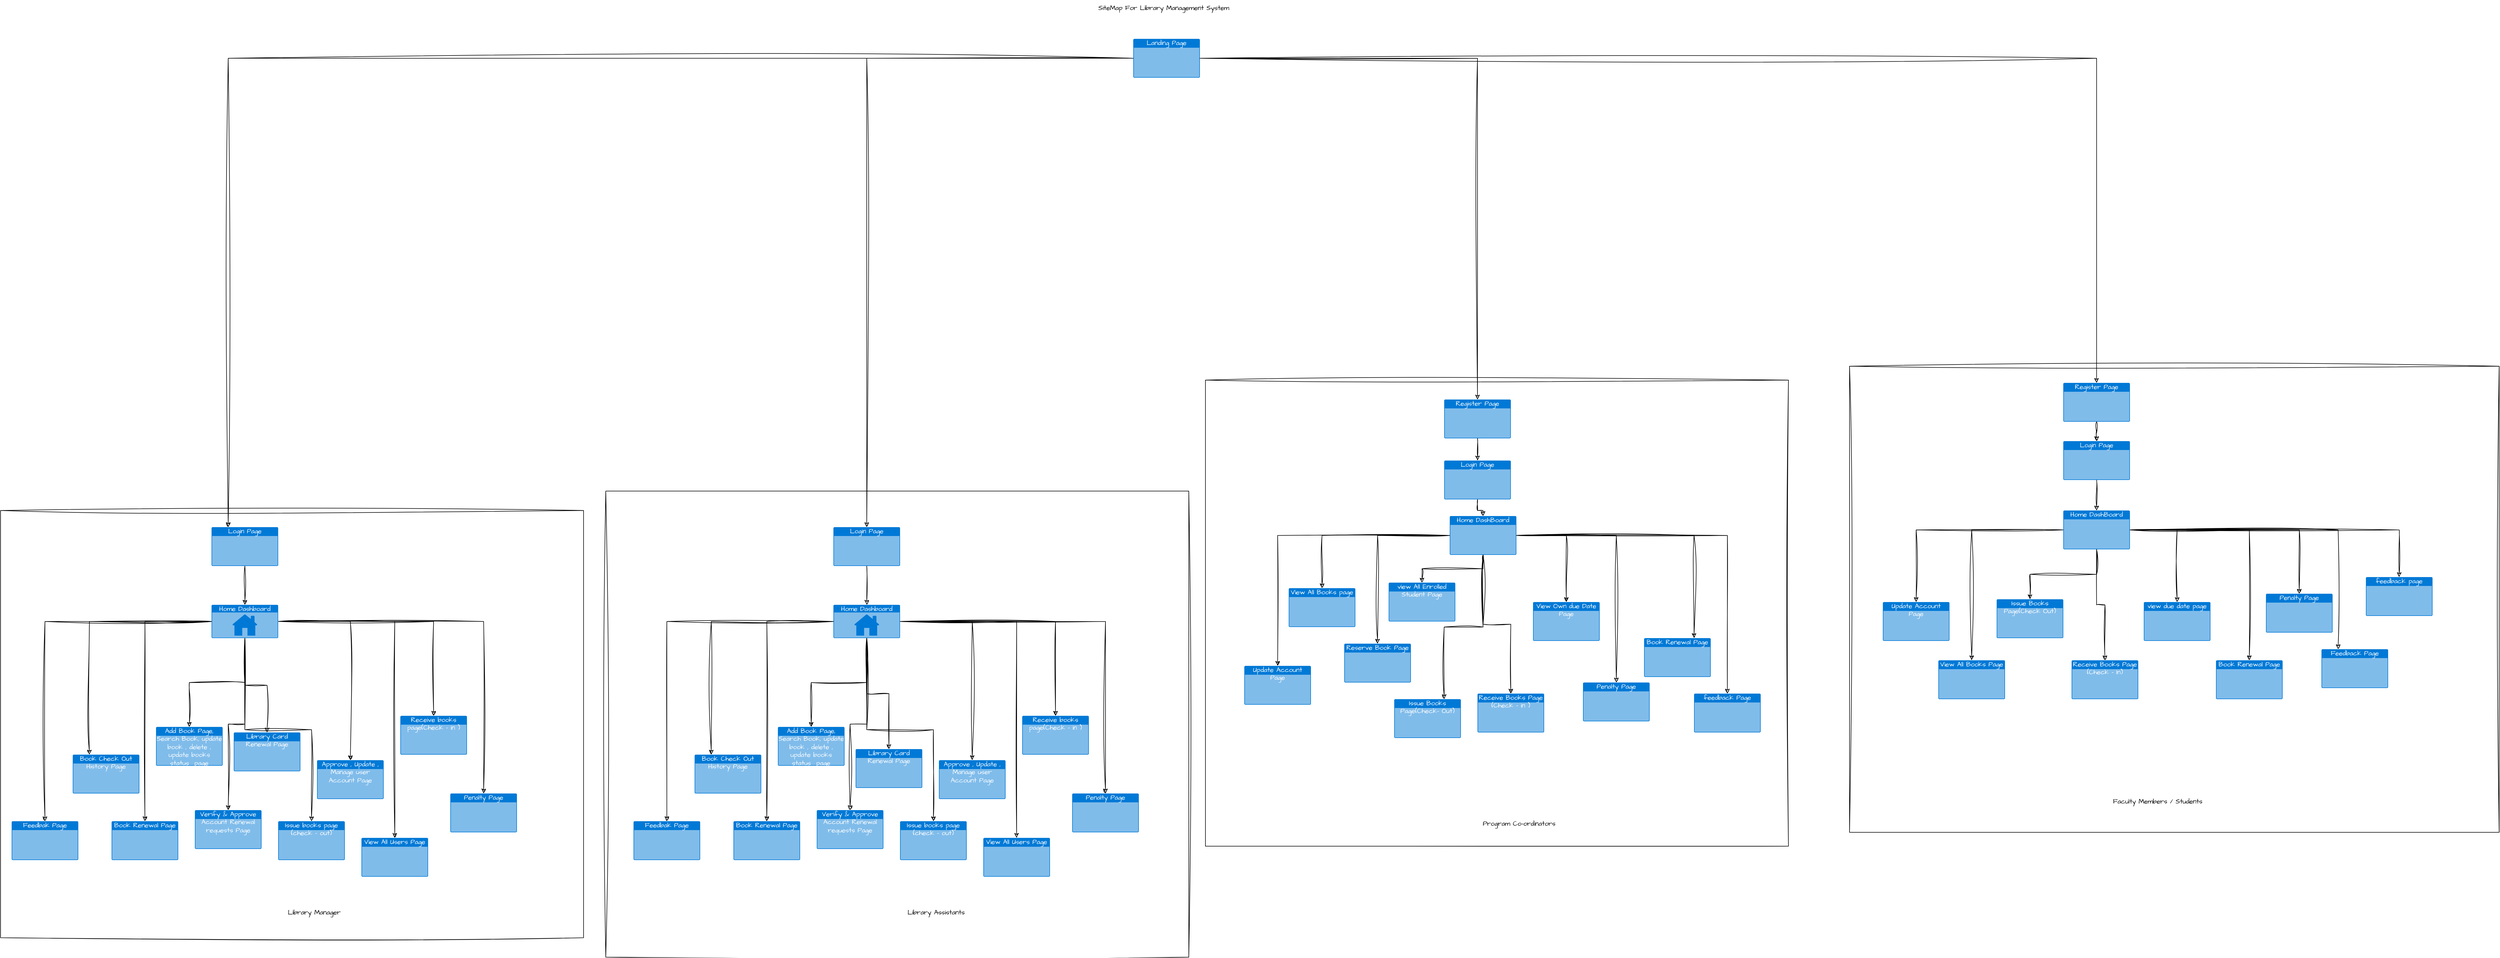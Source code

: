 <mxfile version="24.4.4" type="github">
  <diagram name="Page-1" id="0t2ZFOefBYsRxvHHrsCI">
    <mxGraphModel dx="6450" dy="4775" grid="1" gridSize="10" guides="1" tooltips="1" connect="1" arrows="1" fold="1" page="1" pageScale="1" pageWidth="850" pageHeight="1100" math="0" shadow="0">
      <root>
        <mxCell id="0" />
        <mxCell id="1" parent="0" />
        <mxCell id="zvO2mVmISyGZYsIIFdji-1" value="" style="rounded=0;whiteSpace=wrap;html=1;sketch=1;hachureGap=4;jiggle=2;curveFitting=1;fontFamily=Architects Daughter;fontSource=https%3A%2F%2Ffonts.googleapis.com%2Fcss%3Ffamily%3DArchitects%2BDaughter;" vertex="1" parent="1">
          <mxGeometry x="2590" y="-720" width="1170" height="840" as="geometry" />
        </mxCell>
        <mxCell id="zvO2mVmISyGZYsIIFdji-2" value="" style="rounded=0;whiteSpace=wrap;html=1;sketch=1;hachureGap=4;jiggle=2;curveFitting=1;fontFamily=Architects Daughter;fontSource=https%3A%2F%2Ffonts.googleapis.com%2Fcss%3Ffamily%3DArchitects%2BDaughter;" vertex="1" parent="1">
          <mxGeometry x="1430" y="-695" width="1050" height="840" as="geometry" />
        </mxCell>
        <mxCell id="zvO2mVmISyGZYsIIFdji-3" value="" style="rounded=0;whiteSpace=wrap;html=1;sketch=1;hachureGap=4;jiggle=2;curveFitting=1;fontFamily=Architects Daughter;fontSource=https%3A%2F%2Ffonts.googleapis.com%2Fcss%3Ffamily%3DArchitects%2BDaughter;" vertex="1" parent="1">
          <mxGeometry x="350" y="-495" width="1050" height="840" as="geometry" />
        </mxCell>
        <mxCell id="zvO2mVmISyGZYsIIFdji-4" value="" style="rounded=0;whiteSpace=wrap;html=1;sketch=1;hachureGap=4;jiggle=2;curveFitting=1;fontFamily=Architects Daughter;fontSource=https%3A%2F%2Ffonts.googleapis.com%2Fcss%3Ffamily%3DArchitects%2BDaughter;" vertex="1" parent="1">
          <mxGeometry x="-740" y="-460" width="1050" height="770" as="geometry" />
        </mxCell>
        <mxCell id="zvO2mVmISyGZYsIIFdji-5" value="SiteMap For Library Management System" style="text;html=1;align=center;verticalAlign=middle;whiteSpace=wrap;rounded=0;fontFamily=Architects Daughter;fontSource=https%3A%2F%2Ffonts.googleapis.com%2Fcss%3Ffamily%3DArchitects%2BDaughter;" vertex="1" parent="1">
          <mxGeometry x="1210" y="-1380" width="290" height="30" as="geometry" />
        </mxCell>
        <mxCell id="zvO2mVmISyGZYsIIFdji-6" style="edgeStyle=orthogonalEdgeStyle;rounded=0;sketch=1;hachureGap=4;jiggle=2;curveFitting=1;orthogonalLoop=1;jettySize=auto;html=1;fontFamily=Architects Daughter;fontSource=https%3A%2F%2Ffonts.googleapis.com%2Fcss%3Ffamily%3DArchitects%2BDaughter;" edge="1" parent="1" source="zvO2mVmISyGZYsIIFdji-7" target="zvO2mVmISyGZYsIIFdji-53">
          <mxGeometry relative="1" as="geometry" />
        </mxCell>
        <mxCell id="zvO2mVmISyGZYsIIFdji-7" value="Landing Page" style="html=1;whiteSpace=wrap;strokeColor=none;fillColor=#0079D6;labelPosition=center;verticalLabelPosition=middle;verticalAlign=top;align=center;fontSize=12;outlineConnect=0;spacingTop=-6;fontColor=#FFFFFF;sketch=0;shape=mxgraph.sitemap.page;hachureGap=4;jiggle=2;curveFitting=1;fontFamily=Architects Daughter;fontSource=https%3A%2F%2Ffonts.googleapis.com%2Fcss%3Ffamily%3DArchitects%2BDaughter;" vertex="1" parent="1">
          <mxGeometry x="1300" y="-1310" width="120" height="70" as="geometry" />
        </mxCell>
        <mxCell id="zvO2mVmISyGZYsIIFdji-8" style="edgeStyle=orthogonalEdgeStyle;rounded=0;sketch=1;hachureGap=4;jiggle=2;curveFitting=1;orthogonalLoop=1;jettySize=auto;html=1;entryX=0.25;entryY=0;entryDx=0;entryDy=0;entryPerimeter=0;fontFamily=Architects Daughter;fontSource=https%3A%2F%2Ffonts.googleapis.com%2Fcss%3Ffamily%3DArchitects%2BDaughter;" edge="1" parent="1" source="zvO2mVmISyGZYsIIFdji-7" target="zvO2mVmISyGZYsIIFdji-21">
          <mxGeometry relative="1" as="geometry" />
        </mxCell>
        <mxCell id="zvO2mVmISyGZYsIIFdji-9" value="" style="group" vertex="1" connectable="0" parent="1">
          <mxGeometry x="-720" y="-430" width="910" height="710" as="geometry" />
        </mxCell>
        <mxCell id="zvO2mVmISyGZYsIIFdji-10" style="edgeStyle=orthogonalEdgeStyle;rounded=0;sketch=1;hachureGap=4;jiggle=2;curveFitting=1;orthogonalLoop=1;jettySize=auto;html=1;fontFamily=Architects Daughter;fontSource=https%3A%2F%2Ffonts.googleapis.com%2Fcss%3Ffamily%3DArchitects%2BDaughter;" edge="1" parent="zvO2mVmISyGZYsIIFdji-9" source="zvO2mVmISyGZYsIIFdji-19" target="zvO2mVmISyGZYsIIFdji-11">
          <mxGeometry relative="1" as="geometry" />
        </mxCell>
        <mxCell id="zvO2mVmISyGZYsIIFdji-11" value="Penalty Page" style="html=1;whiteSpace=wrap;strokeColor=none;fillColor=#0079D6;labelPosition=center;verticalLabelPosition=middle;verticalAlign=top;align=center;fontSize=12;outlineConnect=0;spacingTop=-6;fontColor=#FFFFFF;sketch=0;shape=mxgraph.sitemap.page;hachureGap=4;jiggle=2;curveFitting=1;fontFamily=Architects Daughter;fontSource=https%3A%2F%2Ffonts.googleapis.com%2Fcss%3Ffamily%3DArchitects%2BDaughter;" vertex="1" parent="zvO2mVmISyGZYsIIFdji-9">
          <mxGeometry x="790" y="480" width="120" height="70" as="geometry" />
        </mxCell>
        <mxCell id="zvO2mVmISyGZYsIIFdji-12" value="" style="group" vertex="1" connectable="0" parent="zvO2mVmISyGZYsIIFdji-9">
          <mxGeometry width="820" height="710" as="geometry" />
        </mxCell>
        <mxCell id="zvO2mVmISyGZYsIIFdji-13" style="edgeStyle=orthogonalEdgeStyle;rounded=0;sketch=1;hachureGap=4;jiggle=2;curveFitting=1;orthogonalLoop=1;jettySize=auto;html=1;fontFamily=Architects Daughter;fontSource=https%3A%2F%2Ffonts.googleapis.com%2Fcss%3Ffamily%3DArchitects%2BDaughter;" edge="1" parent="zvO2mVmISyGZYsIIFdji-12" source="zvO2mVmISyGZYsIIFdji-19" target="zvO2mVmISyGZYsIIFdji-22">
          <mxGeometry relative="1" as="geometry" />
        </mxCell>
        <mxCell id="zvO2mVmISyGZYsIIFdji-14" style="edgeStyle=orthogonalEdgeStyle;rounded=0;sketch=1;hachureGap=4;jiggle=2;curveFitting=1;orthogonalLoop=1;jettySize=auto;html=1;fontFamily=Architects Daughter;fontSource=https%3A%2F%2Ffonts.googleapis.com%2Fcss%3Ffamily%3DArchitects%2BDaughter;" edge="1" parent="zvO2mVmISyGZYsIIFdji-12" source="zvO2mVmISyGZYsIIFdji-19" target="zvO2mVmISyGZYsIIFdji-25">
          <mxGeometry relative="1" as="geometry" />
        </mxCell>
        <mxCell id="zvO2mVmISyGZYsIIFdji-15" style="edgeStyle=orthogonalEdgeStyle;rounded=0;sketch=1;hachureGap=4;jiggle=2;curveFitting=1;orthogonalLoop=1;jettySize=auto;html=1;fontFamily=Architects Daughter;fontSource=https%3A%2F%2Ffonts.googleapis.com%2Fcss%3Ffamily%3DArchitects%2BDaughter;" edge="1" parent="zvO2mVmISyGZYsIIFdji-12" source="zvO2mVmISyGZYsIIFdji-19" target="zvO2mVmISyGZYsIIFdji-27">
          <mxGeometry relative="1" as="geometry" />
        </mxCell>
        <mxCell id="zvO2mVmISyGZYsIIFdji-16" style="edgeStyle=orthogonalEdgeStyle;rounded=0;sketch=1;hachureGap=4;jiggle=2;curveFitting=1;orthogonalLoop=1;jettySize=auto;html=1;fontFamily=Architects Daughter;fontSource=https%3A%2F%2Ffonts.googleapis.com%2Fcss%3Ffamily%3DArchitects%2BDaughter;" edge="1" parent="zvO2mVmISyGZYsIIFdji-12" source="zvO2mVmISyGZYsIIFdji-19" target="zvO2mVmISyGZYsIIFdji-29">
          <mxGeometry relative="1" as="geometry" />
        </mxCell>
        <mxCell id="zvO2mVmISyGZYsIIFdji-17" style="edgeStyle=orthogonalEdgeStyle;rounded=0;sketch=1;hachureGap=4;jiggle=2;curveFitting=1;orthogonalLoop=1;jettySize=auto;html=1;fontFamily=Architects Daughter;fontSource=https%3A%2F%2Ffonts.googleapis.com%2Fcss%3Ffamily%3DArchitects%2BDaughter;" edge="1" parent="zvO2mVmISyGZYsIIFdji-12" source="zvO2mVmISyGZYsIIFdji-19" target="zvO2mVmISyGZYsIIFdji-30">
          <mxGeometry relative="1" as="geometry" />
        </mxCell>
        <mxCell id="zvO2mVmISyGZYsIIFdji-18" style="edgeStyle=orthogonalEdgeStyle;rounded=0;sketch=1;hachureGap=4;jiggle=2;curveFitting=1;orthogonalLoop=1;jettySize=auto;html=1;fontFamily=Architects Daughter;fontSource=https%3A%2F%2Ffonts.googleapis.com%2Fcss%3Ffamily%3DArchitects%2BDaughter;" edge="1" parent="zvO2mVmISyGZYsIIFdji-12" source="zvO2mVmISyGZYsIIFdji-19" target="zvO2mVmISyGZYsIIFdji-31">
          <mxGeometry relative="1" as="geometry" />
        </mxCell>
        <mxCell id="zvO2mVmISyGZYsIIFdji-19" value="Home Dashboard" style="html=1;whiteSpace=wrap;strokeColor=none;fillColor=#0079D6;labelPosition=center;verticalLabelPosition=middle;verticalAlign=top;align=center;fontSize=12;outlineConnect=0;spacingTop=-6;fontColor=#FFFFFF;sketch=0;shape=mxgraph.sitemap.home;hachureGap=4;jiggle=2;curveFitting=1;fontFamily=Architects Daughter;fontSource=https%3A%2F%2Ffonts.googleapis.com%2Fcss%3Ffamily%3DArchitects%2BDaughter;" vertex="1" parent="zvO2mVmISyGZYsIIFdji-12">
          <mxGeometry x="360" y="140" width="120" height="60" as="geometry" />
        </mxCell>
        <mxCell id="zvO2mVmISyGZYsIIFdji-20" style="edgeStyle=orthogonalEdgeStyle;rounded=0;sketch=1;hachureGap=4;jiggle=2;curveFitting=1;orthogonalLoop=1;jettySize=auto;html=1;fontFamily=Architects Daughter;fontSource=https%3A%2F%2Ffonts.googleapis.com%2Fcss%3Ffamily%3DArchitects%2BDaughter;" edge="1" parent="zvO2mVmISyGZYsIIFdji-12" source="zvO2mVmISyGZYsIIFdji-21" target="zvO2mVmISyGZYsIIFdji-19">
          <mxGeometry relative="1" as="geometry" />
        </mxCell>
        <mxCell id="zvO2mVmISyGZYsIIFdji-21" value="Login Page" style="html=1;whiteSpace=wrap;strokeColor=none;fillColor=#0079D6;labelPosition=center;verticalLabelPosition=middle;verticalAlign=top;align=center;fontSize=12;outlineConnect=0;spacingTop=-6;fontColor=#FFFFFF;sketch=0;shape=mxgraph.sitemap.page;hachureGap=4;jiggle=2;curveFitting=1;fontFamily=Architects Daughter;fontSource=https%3A%2F%2Ffonts.googleapis.com%2Fcss%3Ffamily%3DArchitects%2BDaughter;" vertex="1" parent="zvO2mVmISyGZYsIIFdji-12">
          <mxGeometry x="360" width="120" height="70" as="geometry" />
        </mxCell>
        <mxCell id="zvO2mVmISyGZYsIIFdji-22" value="Approve , Update , Manage user Account Page" style="html=1;whiteSpace=wrap;strokeColor=none;fillColor=#0079D6;labelPosition=center;verticalLabelPosition=middle;verticalAlign=top;align=center;fontSize=12;outlineConnect=0;spacingTop=-6;fontColor=#FFFFFF;sketch=0;shape=mxgraph.sitemap.page;hachureGap=4;jiggle=2;curveFitting=1;fontFamily=Architects Daughter;fontSource=https%3A%2F%2Ffonts.googleapis.com%2Fcss%3Ffamily%3DArchitects%2BDaughter;" vertex="1" parent="zvO2mVmISyGZYsIIFdji-12">
          <mxGeometry x="550" y="420" width="120" height="70" as="geometry" />
        </mxCell>
        <mxCell id="zvO2mVmISyGZYsIIFdji-23" value="Verify &amp;amp; Approve Account Renewal requests Page" style="html=1;whiteSpace=wrap;strokeColor=none;fillColor=#0079D6;labelPosition=center;verticalLabelPosition=middle;verticalAlign=top;align=center;fontSize=12;outlineConnect=0;spacingTop=-6;fontColor=#FFFFFF;sketch=0;shape=mxgraph.sitemap.page;hachureGap=4;jiggle=2;curveFitting=1;fontFamily=Architects Daughter;fontSource=https%3A%2F%2Ffonts.googleapis.com%2Fcss%3Ffamily%3DArchitects%2BDaughter;" vertex="1" parent="zvO2mVmISyGZYsIIFdji-12">
          <mxGeometry x="330" y="510" width="120" height="70" as="geometry" />
        </mxCell>
        <mxCell id="zvO2mVmISyGZYsIIFdji-24" value="Book Check Out History Page" style="html=1;whiteSpace=wrap;strokeColor=none;fillColor=#0079D6;labelPosition=center;verticalLabelPosition=middle;verticalAlign=top;align=center;fontSize=12;outlineConnect=0;spacingTop=-6;fontColor=#FFFFFF;sketch=0;shape=mxgraph.sitemap.page;hachureGap=4;jiggle=2;curveFitting=1;fontFamily=Architects Daughter;fontSource=https%3A%2F%2Ffonts.googleapis.com%2Fcss%3Ffamily%3DArchitects%2BDaughter;" vertex="1" parent="zvO2mVmISyGZYsIIFdji-12">
          <mxGeometry x="110" y="410" width="120" height="70" as="geometry" />
        </mxCell>
        <mxCell id="zvO2mVmISyGZYsIIFdji-25" value="Add Book Page, Search Book, update book , delete , update books status&amp;nbsp; page" style="html=1;whiteSpace=wrap;strokeColor=none;fillColor=#0079D6;labelPosition=center;verticalLabelPosition=middle;verticalAlign=top;align=center;fontSize=12;outlineConnect=0;spacingTop=-6;fontColor=#FFFFFF;sketch=0;shape=mxgraph.sitemap.page;hachureGap=4;jiggle=2;curveFitting=1;fontFamily=Architects Daughter;fontSource=https%3A%2F%2Ffonts.googleapis.com%2Fcss%3Ffamily%3DArchitects%2BDaughter;" vertex="1" parent="zvO2mVmISyGZYsIIFdji-12">
          <mxGeometry x="260" y="360" width="120" height="70" as="geometry" />
        </mxCell>
        <mxCell id="zvO2mVmISyGZYsIIFdji-26" value="Issue books page (check - out)" style="html=1;whiteSpace=wrap;strokeColor=none;fillColor=#0079D6;labelPosition=center;verticalLabelPosition=middle;verticalAlign=top;align=center;fontSize=12;outlineConnect=0;spacingTop=-6;fontColor=#FFFFFF;sketch=0;shape=mxgraph.sitemap.page;hachureGap=4;jiggle=2;curveFitting=1;fontFamily=Architects Daughter;fontSource=https%3A%2F%2Ffonts.googleapis.com%2Fcss%3Ffamily%3DArchitects%2BDaughter;" vertex="1" parent="zvO2mVmISyGZYsIIFdji-12">
          <mxGeometry x="480" y="530" width="120" height="70" as="geometry" />
        </mxCell>
        <mxCell id="zvO2mVmISyGZYsIIFdji-27" value="Receive books page(Check - in )" style="html=1;whiteSpace=wrap;strokeColor=none;fillColor=#0079D6;labelPosition=center;verticalLabelPosition=middle;verticalAlign=top;align=center;fontSize=12;outlineConnect=0;spacingTop=-6;fontColor=#FFFFFF;sketch=0;shape=mxgraph.sitemap.page;hachureGap=4;jiggle=2;curveFitting=1;fontFamily=Architects Daughter;fontSource=https%3A%2F%2Ffonts.googleapis.com%2Fcss%3Ffamily%3DArchitects%2BDaughter;" vertex="1" parent="zvO2mVmISyGZYsIIFdji-12">
          <mxGeometry x="700" y="340" width="120" height="70" as="geometry" />
        </mxCell>
        <mxCell id="zvO2mVmISyGZYsIIFdji-28" value="Book Renewal Page" style="html=1;whiteSpace=wrap;strokeColor=none;fillColor=#0079D6;labelPosition=center;verticalLabelPosition=middle;verticalAlign=top;align=center;fontSize=12;outlineConnect=0;spacingTop=-6;fontColor=#FFFFFF;sketch=0;shape=mxgraph.sitemap.page;hachureGap=4;jiggle=2;curveFitting=1;fontFamily=Architects Daughter;fontSource=https%3A%2F%2Ffonts.googleapis.com%2Fcss%3Ffamily%3DArchitects%2BDaughter;" vertex="1" parent="zvO2mVmISyGZYsIIFdji-12">
          <mxGeometry x="180" y="530" width="120" height="70" as="geometry" />
        </mxCell>
        <mxCell id="zvO2mVmISyGZYsIIFdji-29" value="Library Card Renewal Page" style="html=1;whiteSpace=wrap;strokeColor=none;fillColor=#0079D6;labelPosition=center;verticalLabelPosition=middle;verticalAlign=top;align=center;fontSize=12;outlineConnect=0;spacingTop=-6;fontColor=#FFFFFF;sketch=0;shape=mxgraph.sitemap.page;hachureGap=4;jiggle=2;curveFitting=1;fontFamily=Architects Daughter;fontSource=https%3A%2F%2Ffonts.googleapis.com%2Fcss%3Ffamily%3DArchitects%2BDaughter;" vertex="1" parent="zvO2mVmISyGZYsIIFdji-12">
          <mxGeometry x="400" y="370" width="120" height="70" as="geometry" />
        </mxCell>
        <mxCell id="zvO2mVmISyGZYsIIFdji-30" value="View All Users Page" style="html=1;whiteSpace=wrap;strokeColor=none;fillColor=#0079D6;labelPosition=center;verticalLabelPosition=middle;verticalAlign=top;align=center;fontSize=12;outlineConnect=0;spacingTop=-6;fontColor=#FFFFFF;sketch=0;shape=mxgraph.sitemap.page;hachureGap=4;jiggle=2;curveFitting=1;fontFamily=Architects Daughter;fontSource=https%3A%2F%2Ffonts.googleapis.com%2Fcss%3Ffamily%3DArchitects%2BDaughter;" vertex="1" parent="zvO2mVmISyGZYsIIFdji-12">
          <mxGeometry x="630" y="560" width="120" height="70" as="geometry" />
        </mxCell>
        <mxCell id="zvO2mVmISyGZYsIIFdji-31" value="Feedbak Page" style="html=1;whiteSpace=wrap;strokeColor=none;fillColor=#0079D6;labelPosition=center;verticalLabelPosition=middle;verticalAlign=top;align=center;fontSize=12;outlineConnect=0;spacingTop=-6;fontColor=#FFFFFF;sketch=0;shape=mxgraph.sitemap.page;hachureGap=4;jiggle=2;curveFitting=1;fontFamily=Architects Daughter;fontSource=https%3A%2F%2Ffonts.googleapis.com%2Fcss%3Ffamily%3DArchitects%2BDaughter;" vertex="1" parent="zvO2mVmISyGZYsIIFdji-12">
          <mxGeometry y="530" width="120" height="70" as="geometry" />
        </mxCell>
        <mxCell id="zvO2mVmISyGZYsIIFdji-32" style="edgeStyle=orthogonalEdgeStyle;rounded=0;sketch=1;hachureGap=4;jiggle=2;curveFitting=1;orthogonalLoop=1;jettySize=auto;html=1;entryX=0.5;entryY=0;entryDx=0;entryDy=0;entryPerimeter=0;fontFamily=Architects Daughter;fontSource=https%3A%2F%2Ffonts.googleapis.com%2Fcss%3Ffamily%3DArchitects%2BDaughter;" edge="1" parent="zvO2mVmISyGZYsIIFdji-12" source="zvO2mVmISyGZYsIIFdji-19" target="zvO2mVmISyGZYsIIFdji-23">
          <mxGeometry relative="1" as="geometry" />
        </mxCell>
        <mxCell id="zvO2mVmISyGZYsIIFdji-33" style="edgeStyle=orthogonalEdgeStyle;rounded=0;sketch=1;hachureGap=4;jiggle=2;curveFitting=1;orthogonalLoop=1;jettySize=auto;html=1;entryX=0.25;entryY=0;entryDx=0;entryDy=0;entryPerimeter=0;fontFamily=Architects Daughter;fontSource=https%3A%2F%2Ffonts.googleapis.com%2Fcss%3Ffamily%3DArchitects%2BDaughter;" edge="1" parent="zvO2mVmISyGZYsIIFdji-12" source="zvO2mVmISyGZYsIIFdji-19" target="zvO2mVmISyGZYsIIFdji-24">
          <mxGeometry relative="1" as="geometry" />
        </mxCell>
        <mxCell id="zvO2mVmISyGZYsIIFdji-34" style="edgeStyle=orthogonalEdgeStyle;rounded=0;sketch=1;hachureGap=4;jiggle=2;curveFitting=1;orthogonalLoop=1;jettySize=auto;html=1;entryX=0.5;entryY=0;entryDx=0;entryDy=0;entryPerimeter=0;fontFamily=Architects Daughter;fontSource=https%3A%2F%2Ffonts.googleapis.com%2Fcss%3Ffamily%3DArchitects%2BDaughter;" edge="1" parent="zvO2mVmISyGZYsIIFdji-12" source="zvO2mVmISyGZYsIIFdji-19" target="zvO2mVmISyGZYsIIFdji-26">
          <mxGeometry relative="1" as="geometry" />
        </mxCell>
        <mxCell id="zvO2mVmISyGZYsIIFdji-35" style="edgeStyle=orthogonalEdgeStyle;rounded=0;sketch=1;hachureGap=4;jiggle=2;curveFitting=1;orthogonalLoop=1;jettySize=auto;html=1;entryX=0.5;entryY=0;entryDx=0;entryDy=0;entryPerimeter=0;fontFamily=Architects Daughter;fontSource=https%3A%2F%2Ffonts.googleapis.com%2Fcss%3Ffamily%3DArchitects%2BDaughter;" edge="1" parent="zvO2mVmISyGZYsIIFdji-12" source="zvO2mVmISyGZYsIIFdji-19" target="zvO2mVmISyGZYsIIFdji-28">
          <mxGeometry relative="1" as="geometry" />
        </mxCell>
        <mxCell id="zvO2mVmISyGZYsIIFdji-36" value="Library Manager" style="text;html=1;align=center;verticalAlign=middle;whiteSpace=wrap;rounded=0;fontFamily=Architects Daughter;fontSource=https%3A%2F%2Ffonts.googleapis.com%2Fcss%3Ffamily%3DArchitects%2BDaughter;" vertex="1" parent="zvO2mVmISyGZYsIIFdji-12">
          <mxGeometry x="350" y="680" width="390" height="30" as="geometry" />
        </mxCell>
        <mxCell id="zvO2mVmISyGZYsIIFdji-37" style="edgeStyle=orthogonalEdgeStyle;rounded=0;sketch=1;hachureGap=4;jiggle=2;curveFitting=1;orthogonalLoop=1;jettySize=auto;html=1;fontFamily=Architects Daughter;fontSource=https%3A%2F%2Ffonts.googleapis.com%2Fcss%3Ffamily%3DArchitects%2BDaughter;" edge="1" parent="1" source="zvO2mVmISyGZYsIIFdji-42" target="zvO2mVmISyGZYsIIFdji-70">
          <mxGeometry relative="1" as="geometry" />
        </mxCell>
        <mxCell id="zvO2mVmISyGZYsIIFdji-38" style="edgeStyle=orthogonalEdgeStyle;rounded=0;sketch=1;hachureGap=4;jiggle=2;curveFitting=1;orthogonalLoop=1;jettySize=auto;html=1;fontFamily=Architects Daughter;fontSource=https%3A%2F%2Ffonts.googleapis.com%2Fcss%3Ffamily%3DArchitects%2BDaughter;" edge="1" parent="1" source="zvO2mVmISyGZYsIIFdji-42" target="zvO2mVmISyGZYsIIFdji-73">
          <mxGeometry relative="1" as="geometry" />
        </mxCell>
        <mxCell id="zvO2mVmISyGZYsIIFdji-39" style="edgeStyle=orthogonalEdgeStyle;rounded=0;sketch=1;hachureGap=4;jiggle=2;curveFitting=1;orthogonalLoop=1;jettySize=auto;html=1;fontFamily=Architects Daughter;fontSource=https%3A%2F%2Ffonts.googleapis.com%2Fcss%3Ffamily%3DArchitects%2BDaughter;" edge="1" parent="1" source="zvO2mVmISyGZYsIIFdji-42" target="zvO2mVmISyGZYsIIFdji-74">
          <mxGeometry relative="1" as="geometry" />
        </mxCell>
        <mxCell id="zvO2mVmISyGZYsIIFdji-40" style="edgeStyle=orthogonalEdgeStyle;rounded=0;sketch=1;hachureGap=4;jiggle=2;curveFitting=1;orthogonalLoop=1;jettySize=auto;html=1;fontFamily=Architects Daughter;fontSource=https%3A%2F%2Ffonts.googleapis.com%2Fcss%3Ffamily%3DArchitects%2BDaughter;" edge="1" parent="1" source="zvO2mVmISyGZYsIIFdji-42" target="zvO2mVmISyGZYsIIFdji-76">
          <mxGeometry relative="1" as="geometry" />
        </mxCell>
        <mxCell id="zvO2mVmISyGZYsIIFdji-41" style="edgeStyle=orthogonalEdgeStyle;rounded=0;sketch=1;hachureGap=4;jiggle=2;curveFitting=1;orthogonalLoop=1;jettySize=auto;html=1;fontFamily=Architects Daughter;fontSource=https%3A%2F%2Ffonts.googleapis.com%2Fcss%3Ffamily%3DArchitects%2BDaughter;" edge="1" parent="1" source="zvO2mVmISyGZYsIIFdji-42" target="zvO2mVmISyGZYsIIFdji-78">
          <mxGeometry relative="1" as="geometry" />
        </mxCell>
        <mxCell id="zvO2mVmISyGZYsIIFdji-42" value="Home DashBoard" style="html=1;whiteSpace=wrap;strokeColor=none;fillColor=#0079D6;labelPosition=center;verticalLabelPosition=middle;verticalAlign=top;align=center;fontSize=12;outlineConnect=0;spacingTop=-6;fontColor=#FFFFFF;sketch=0;shape=mxgraph.sitemap.page;hachureGap=4;jiggle=2;curveFitting=1;fontFamily=Architects Daughter;fontSource=https%3A%2F%2Ffonts.googleapis.com%2Fcss%3Ffamily%3DArchitects%2BDaughter;" vertex="1" parent="1">
          <mxGeometry x="1870" y="-450" width="120" height="70" as="geometry" />
        </mxCell>
        <mxCell id="zvO2mVmISyGZYsIIFdji-43" style="edgeStyle=orthogonalEdgeStyle;rounded=0;sketch=1;hachureGap=4;jiggle=2;curveFitting=1;orthogonalLoop=1;jettySize=auto;html=1;fontFamily=Architects Daughter;fontSource=https%3A%2F%2Ffonts.googleapis.com%2Fcss%3Ffamily%3DArchitects%2BDaughter;" edge="1" parent="1" source="zvO2mVmISyGZYsIIFdji-51" target="zvO2mVmISyGZYsIIFdji-44">
          <mxGeometry relative="1" as="geometry" />
        </mxCell>
        <mxCell id="zvO2mVmISyGZYsIIFdji-44" value="Penalty Page" style="html=1;whiteSpace=wrap;strokeColor=none;fillColor=#0079D6;labelPosition=center;verticalLabelPosition=middle;verticalAlign=top;align=center;fontSize=12;outlineConnect=0;spacingTop=-6;fontColor=#FFFFFF;sketch=0;shape=mxgraph.sitemap.page;hachureGap=4;jiggle=2;curveFitting=1;fontFamily=Architects Daughter;fontSource=https%3A%2F%2Ffonts.googleapis.com%2Fcss%3Ffamily%3DArchitects%2BDaughter;" vertex="1" parent="1">
          <mxGeometry x="1190" y="50" width="120" height="70" as="geometry" />
        </mxCell>
        <mxCell id="zvO2mVmISyGZYsIIFdji-45" style="edgeStyle=orthogonalEdgeStyle;rounded=0;sketch=1;hachureGap=4;jiggle=2;curveFitting=1;orthogonalLoop=1;jettySize=auto;html=1;fontFamily=Architects Daughter;fontSource=https%3A%2F%2Ffonts.googleapis.com%2Fcss%3Ffamily%3DArchitects%2BDaughter;" edge="1" parent="1" source="zvO2mVmISyGZYsIIFdji-51" target="zvO2mVmISyGZYsIIFdji-54">
          <mxGeometry relative="1" as="geometry" />
        </mxCell>
        <mxCell id="zvO2mVmISyGZYsIIFdji-46" style="edgeStyle=orthogonalEdgeStyle;rounded=0;sketch=1;hachureGap=4;jiggle=2;curveFitting=1;orthogonalLoop=1;jettySize=auto;html=1;fontFamily=Architects Daughter;fontSource=https%3A%2F%2Ffonts.googleapis.com%2Fcss%3Ffamily%3DArchitects%2BDaughter;" edge="1" parent="1" source="zvO2mVmISyGZYsIIFdji-51" target="zvO2mVmISyGZYsIIFdji-57">
          <mxGeometry relative="1" as="geometry" />
        </mxCell>
        <mxCell id="zvO2mVmISyGZYsIIFdji-47" style="edgeStyle=orthogonalEdgeStyle;rounded=0;sketch=1;hachureGap=4;jiggle=2;curveFitting=1;orthogonalLoop=1;jettySize=auto;html=1;fontFamily=Architects Daughter;fontSource=https%3A%2F%2Ffonts.googleapis.com%2Fcss%3Ffamily%3DArchitects%2BDaughter;" edge="1" parent="1" source="zvO2mVmISyGZYsIIFdji-51" target="zvO2mVmISyGZYsIIFdji-59">
          <mxGeometry relative="1" as="geometry" />
        </mxCell>
        <mxCell id="zvO2mVmISyGZYsIIFdji-48" style="edgeStyle=orthogonalEdgeStyle;rounded=0;sketch=1;hachureGap=4;jiggle=2;curveFitting=1;orthogonalLoop=1;jettySize=auto;html=1;fontFamily=Architects Daughter;fontSource=https%3A%2F%2Ffonts.googleapis.com%2Fcss%3Ffamily%3DArchitects%2BDaughter;" edge="1" parent="1" source="zvO2mVmISyGZYsIIFdji-51" target="zvO2mVmISyGZYsIIFdji-61">
          <mxGeometry relative="1" as="geometry" />
        </mxCell>
        <mxCell id="zvO2mVmISyGZYsIIFdji-49" style="edgeStyle=orthogonalEdgeStyle;rounded=0;sketch=1;hachureGap=4;jiggle=2;curveFitting=1;orthogonalLoop=1;jettySize=auto;html=1;fontFamily=Architects Daughter;fontSource=https%3A%2F%2Ffonts.googleapis.com%2Fcss%3Ffamily%3DArchitects%2BDaughter;" edge="1" parent="1" source="zvO2mVmISyGZYsIIFdji-51" target="zvO2mVmISyGZYsIIFdji-62">
          <mxGeometry relative="1" as="geometry" />
        </mxCell>
        <mxCell id="zvO2mVmISyGZYsIIFdji-50" style="edgeStyle=orthogonalEdgeStyle;rounded=0;sketch=1;hachureGap=4;jiggle=2;curveFitting=1;orthogonalLoop=1;jettySize=auto;html=1;fontFamily=Architects Daughter;fontSource=https%3A%2F%2Ffonts.googleapis.com%2Fcss%3Ffamily%3DArchitects%2BDaughter;" edge="1" parent="1" source="zvO2mVmISyGZYsIIFdji-51" target="zvO2mVmISyGZYsIIFdji-63">
          <mxGeometry relative="1" as="geometry" />
        </mxCell>
        <mxCell id="zvO2mVmISyGZYsIIFdji-51" value="Home Dashboard" style="html=1;whiteSpace=wrap;strokeColor=none;fillColor=#0079D6;labelPosition=center;verticalLabelPosition=middle;verticalAlign=top;align=center;fontSize=12;outlineConnect=0;spacingTop=-6;fontColor=#FFFFFF;sketch=0;shape=mxgraph.sitemap.home;hachureGap=4;jiggle=2;curveFitting=1;fontFamily=Architects Daughter;fontSource=https%3A%2F%2Ffonts.googleapis.com%2Fcss%3Ffamily%3DArchitects%2BDaughter;" vertex="1" parent="1">
          <mxGeometry x="760" y="-290" width="120" height="60" as="geometry" />
        </mxCell>
        <mxCell id="zvO2mVmISyGZYsIIFdji-52" style="edgeStyle=orthogonalEdgeStyle;rounded=0;sketch=1;hachureGap=4;jiggle=2;curveFitting=1;orthogonalLoop=1;jettySize=auto;html=1;fontFamily=Architects Daughter;fontSource=https%3A%2F%2Ffonts.googleapis.com%2Fcss%3Ffamily%3DArchitects%2BDaughter;" edge="1" parent="1" source="zvO2mVmISyGZYsIIFdji-53" target="zvO2mVmISyGZYsIIFdji-51">
          <mxGeometry relative="1" as="geometry" />
        </mxCell>
        <mxCell id="zvO2mVmISyGZYsIIFdji-53" value="Login Page" style="html=1;whiteSpace=wrap;strokeColor=none;fillColor=#0079D6;labelPosition=center;verticalLabelPosition=middle;verticalAlign=top;align=center;fontSize=12;outlineConnect=0;spacingTop=-6;fontColor=#FFFFFF;sketch=0;shape=mxgraph.sitemap.page;hachureGap=4;jiggle=2;curveFitting=1;fontFamily=Architects Daughter;fontSource=https%3A%2F%2Ffonts.googleapis.com%2Fcss%3Ffamily%3DArchitects%2BDaughter;" vertex="1" parent="1">
          <mxGeometry x="760" y="-430" width="120" height="70" as="geometry" />
        </mxCell>
        <mxCell id="zvO2mVmISyGZYsIIFdji-54" value="Approve , Update , Manage user Account Page" style="html=1;whiteSpace=wrap;strokeColor=none;fillColor=#0079D6;labelPosition=center;verticalLabelPosition=middle;verticalAlign=top;align=center;fontSize=12;outlineConnect=0;spacingTop=-6;fontColor=#FFFFFF;sketch=0;shape=mxgraph.sitemap.page;hachureGap=4;jiggle=2;curveFitting=1;fontFamily=Architects Daughter;fontSource=https%3A%2F%2Ffonts.googleapis.com%2Fcss%3Ffamily%3DArchitects%2BDaughter;" vertex="1" parent="1">
          <mxGeometry x="950" y="-10" width="120" height="70" as="geometry" />
        </mxCell>
        <mxCell id="zvO2mVmISyGZYsIIFdji-55" value="Verify &amp;amp; Approve Account Renewal requests Page" style="html=1;whiteSpace=wrap;strokeColor=none;fillColor=#0079D6;labelPosition=center;verticalLabelPosition=middle;verticalAlign=top;align=center;fontSize=12;outlineConnect=0;spacingTop=-6;fontColor=#FFFFFF;sketch=0;shape=mxgraph.sitemap.page;hachureGap=4;jiggle=2;curveFitting=1;fontFamily=Architects Daughter;fontSource=https%3A%2F%2Ffonts.googleapis.com%2Fcss%3Ffamily%3DArchitects%2BDaughter;" vertex="1" parent="1">
          <mxGeometry x="730" y="80" width="120" height="70" as="geometry" />
        </mxCell>
        <mxCell id="zvO2mVmISyGZYsIIFdji-56" value="Book Check Out History Page" style="html=1;whiteSpace=wrap;strokeColor=none;fillColor=#0079D6;labelPosition=center;verticalLabelPosition=middle;verticalAlign=top;align=center;fontSize=12;outlineConnect=0;spacingTop=-6;fontColor=#FFFFFF;sketch=0;shape=mxgraph.sitemap.page;hachureGap=4;jiggle=2;curveFitting=1;fontFamily=Architects Daughter;fontSource=https%3A%2F%2Ffonts.googleapis.com%2Fcss%3Ffamily%3DArchitects%2BDaughter;" vertex="1" parent="1">
          <mxGeometry x="510" y="-20" width="120" height="70" as="geometry" />
        </mxCell>
        <mxCell id="zvO2mVmISyGZYsIIFdji-57" value="Add Book Page, Search Book, update book , delete , update books status&amp;nbsp; page" style="html=1;whiteSpace=wrap;strokeColor=none;fillColor=#0079D6;labelPosition=center;verticalLabelPosition=middle;verticalAlign=top;align=center;fontSize=12;outlineConnect=0;spacingTop=-6;fontColor=#FFFFFF;sketch=0;shape=mxgraph.sitemap.page;hachureGap=4;jiggle=2;curveFitting=1;fontFamily=Architects Daughter;fontSource=https%3A%2F%2Ffonts.googleapis.com%2Fcss%3Ffamily%3DArchitects%2BDaughter;" vertex="1" parent="1">
          <mxGeometry x="660" y="-70" width="120" height="70" as="geometry" />
        </mxCell>
        <mxCell id="zvO2mVmISyGZYsIIFdji-58" value="Issue books page (check - out)" style="html=1;whiteSpace=wrap;strokeColor=none;fillColor=#0079D6;labelPosition=center;verticalLabelPosition=middle;verticalAlign=top;align=center;fontSize=12;outlineConnect=0;spacingTop=-6;fontColor=#FFFFFF;sketch=0;shape=mxgraph.sitemap.page;hachureGap=4;jiggle=2;curveFitting=1;fontFamily=Architects Daughter;fontSource=https%3A%2F%2Ffonts.googleapis.com%2Fcss%3Ffamily%3DArchitects%2BDaughter;" vertex="1" parent="1">
          <mxGeometry x="880" y="100" width="120" height="70" as="geometry" />
        </mxCell>
        <mxCell id="zvO2mVmISyGZYsIIFdji-59" value="Receive books page(Check - in )" style="html=1;whiteSpace=wrap;strokeColor=none;fillColor=#0079D6;labelPosition=center;verticalLabelPosition=middle;verticalAlign=top;align=center;fontSize=12;outlineConnect=0;spacingTop=-6;fontColor=#FFFFFF;sketch=0;shape=mxgraph.sitemap.page;hachureGap=4;jiggle=2;curveFitting=1;fontFamily=Architects Daughter;fontSource=https%3A%2F%2Ffonts.googleapis.com%2Fcss%3Ffamily%3DArchitects%2BDaughter;" vertex="1" parent="1">
          <mxGeometry x="1100" y="-90" width="120" height="70" as="geometry" />
        </mxCell>
        <mxCell id="zvO2mVmISyGZYsIIFdji-60" value="Book Renewal Page" style="html=1;whiteSpace=wrap;strokeColor=none;fillColor=#0079D6;labelPosition=center;verticalLabelPosition=middle;verticalAlign=top;align=center;fontSize=12;outlineConnect=0;spacingTop=-6;fontColor=#FFFFFF;sketch=0;shape=mxgraph.sitemap.page;hachureGap=4;jiggle=2;curveFitting=1;fontFamily=Architects Daughter;fontSource=https%3A%2F%2Ffonts.googleapis.com%2Fcss%3Ffamily%3DArchitects%2BDaughter;" vertex="1" parent="1">
          <mxGeometry x="580" y="100" width="120" height="70" as="geometry" />
        </mxCell>
        <mxCell id="zvO2mVmISyGZYsIIFdji-61" value="Library Card Renewal Page" style="html=1;whiteSpace=wrap;strokeColor=none;fillColor=#0079D6;labelPosition=center;verticalLabelPosition=middle;verticalAlign=top;align=center;fontSize=12;outlineConnect=0;spacingTop=-6;fontColor=#FFFFFF;sketch=0;shape=mxgraph.sitemap.page;hachureGap=4;jiggle=2;curveFitting=1;fontFamily=Architects Daughter;fontSource=https%3A%2F%2Ffonts.googleapis.com%2Fcss%3Ffamily%3DArchitects%2BDaughter;" vertex="1" parent="1">
          <mxGeometry x="800" y="-30" width="120" height="70" as="geometry" />
        </mxCell>
        <mxCell id="zvO2mVmISyGZYsIIFdji-62" value="View All Users Page" style="html=1;whiteSpace=wrap;strokeColor=none;fillColor=#0079D6;labelPosition=center;verticalLabelPosition=middle;verticalAlign=top;align=center;fontSize=12;outlineConnect=0;spacingTop=-6;fontColor=#FFFFFF;sketch=0;shape=mxgraph.sitemap.page;hachureGap=4;jiggle=2;curveFitting=1;fontFamily=Architects Daughter;fontSource=https%3A%2F%2Ffonts.googleapis.com%2Fcss%3Ffamily%3DArchitects%2BDaughter;" vertex="1" parent="1">
          <mxGeometry x="1030" y="130" width="120" height="70" as="geometry" />
        </mxCell>
        <mxCell id="zvO2mVmISyGZYsIIFdji-63" value="Feedbak Page" style="html=1;whiteSpace=wrap;strokeColor=none;fillColor=#0079D6;labelPosition=center;verticalLabelPosition=middle;verticalAlign=top;align=center;fontSize=12;outlineConnect=0;spacingTop=-6;fontColor=#FFFFFF;sketch=0;shape=mxgraph.sitemap.page;hachureGap=4;jiggle=2;curveFitting=1;fontFamily=Architects Daughter;fontSource=https%3A%2F%2Ffonts.googleapis.com%2Fcss%3Ffamily%3DArchitects%2BDaughter;" vertex="1" parent="1">
          <mxGeometry x="400" y="100" width="120" height="70" as="geometry" />
        </mxCell>
        <mxCell id="zvO2mVmISyGZYsIIFdji-64" style="edgeStyle=orthogonalEdgeStyle;rounded=0;sketch=1;hachureGap=4;jiggle=2;curveFitting=1;orthogonalLoop=1;jettySize=auto;html=1;entryX=0.5;entryY=0;entryDx=0;entryDy=0;entryPerimeter=0;fontFamily=Architects Daughter;fontSource=https%3A%2F%2Ffonts.googleapis.com%2Fcss%3Ffamily%3DArchitects%2BDaughter;" edge="1" parent="1" source="zvO2mVmISyGZYsIIFdji-51" target="zvO2mVmISyGZYsIIFdji-55">
          <mxGeometry relative="1" as="geometry" />
        </mxCell>
        <mxCell id="zvO2mVmISyGZYsIIFdji-65" style="edgeStyle=orthogonalEdgeStyle;rounded=0;sketch=1;hachureGap=4;jiggle=2;curveFitting=1;orthogonalLoop=1;jettySize=auto;html=1;entryX=0.25;entryY=0;entryDx=0;entryDy=0;entryPerimeter=0;fontFamily=Architects Daughter;fontSource=https%3A%2F%2Ffonts.googleapis.com%2Fcss%3Ffamily%3DArchitects%2BDaughter;" edge="1" parent="1" source="zvO2mVmISyGZYsIIFdji-51" target="zvO2mVmISyGZYsIIFdji-56">
          <mxGeometry relative="1" as="geometry" />
        </mxCell>
        <mxCell id="zvO2mVmISyGZYsIIFdji-66" style="edgeStyle=orthogonalEdgeStyle;rounded=0;sketch=1;hachureGap=4;jiggle=2;curveFitting=1;orthogonalLoop=1;jettySize=auto;html=1;entryX=0.5;entryY=0;entryDx=0;entryDy=0;entryPerimeter=0;fontFamily=Architects Daughter;fontSource=https%3A%2F%2Ffonts.googleapis.com%2Fcss%3Ffamily%3DArchitects%2BDaughter;" edge="1" parent="1" source="zvO2mVmISyGZYsIIFdji-51" target="zvO2mVmISyGZYsIIFdji-58">
          <mxGeometry relative="1" as="geometry" />
        </mxCell>
        <mxCell id="zvO2mVmISyGZYsIIFdji-67" style="edgeStyle=orthogonalEdgeStyle;rounded=0;sketch=1;hachureGap=4;jiggle=2;curveFitting=1;orthogonalLoop=1;jettySize=auto;html=1;entryX=0.5;entryY=0;entryDx=0;entryDy=0;entryPerimeter=0;fontFamily=Architects Daughter;fontSource=https%3A%2F%2Ffonts.googleapis.com%2Fcss%3Ffamily%3DArchitects%2BDaughter;" edge="1" parent="1" source="zvO2mVmISyGZYsIIFdji-51" target="zvO2mVmISyGZYsIIFdji-60">
          <mxGeometry relative="1" as="geometry" />
        </mxCell>
        <mxCell id="zvO2mVmISyGZYsIIFdji-68" value="Library Assistants" style="text;html=1;align=center;verticalAlign=middle;whiteSpace=wrap;rounded=0;fontFamily=Architects Daughter;fontSource=https%3A%2F%2Ffonts.googleapis.com%2Fcss%3Ffamily%3DArchitects%2BDaughter;" vertex="1" parent="1">
          <mxGeometry x="750" y="250" width="390" height="30" as="geometry" />
        </mxCell>
        <mxCell id="zvO2mVmISyGZYsIIFdji-69" value="Register Page" style="html=1;whiteSpace=wrap;strokeColor=none;fillColor=#0079D6;labelPosition=center;verticalLabelPosition=middle;verticalAlign=top;align=center;fontSize=12;outlineConnect=0;spacingTop=-6;fontColor=#FFFFFF;sketch=0;shape=mxgraph.sitemap.page;hachureGap=4;jiggle=2;curveFitting=1;fontFamily=Architects Daughter;fontSource=https%3A%2F%2Ffonts.googleapis.com%2Fcss%3Ffamily%3DArchitects%2BDaughter;" vertex="1" parent="1">
          <mxGeometry x="1860" y="-660" width="120" height="70" as="geometry" />
        </mxCell>
        <mxCell id="zvO2mVmISyGZYsIIFdji-70" value="Update Account Page" style="html=1;whiteSpace=wrap;strokeColor=none;fillColor=#0079D6;labelPosition=center;verticalLabelPosition=middle;verticalAlign=top;align=center;fontSize=12;outlineConnect=0;spacingTop=-6;fontColor=#FFFFFF;sketch=0;shape=mxgraph.sitemap.page;hachureGap=4;jiggle=2;curveFitting=1;fontFamily=Architects Daughter;fontSource=https%3A%2F%2Ffonts.googleapis.com%2Fcss%3Ffamily%3DArchitects%2BDaughter;" vertex="1" parent="1">
          <mxGeometry x="1500" y="-180" width="120" height="70" as="geometry" />
        </mxCell>
        <mxCell id="zvO2mVmISyGZYsIIFdji-71" value="View All Books page" style="html=1;whiteSpace=wrap;strokeColor=none;fillColor=#0079D6;labelPosition=center;verticalLabelPosition=middle;verticalAlign=top;align=center;fontSize=12;outlineConnect=0;spacingTop=-6;fontColor=#FFFFFF;sketch=0;shape=mxgraph.sitemap.page;hachureGap=4;jiggle=2;curveFitting=1;fontFamily=Architects Daughter;fontSource=https%3A%2F%2Ffonts.googleapis.com%2Fcss%3Ffamily%3DArchitects%2BDaughter;" vertex="1" parent="1">
          <mxGeometry x="1580" y="-320" width="120" height="70" as="geometry" />
        </mxCell>
        <mxCell id="zvO2mVmISyGZYsIIFdji-72" style="edgeStyle=orthogonalEdgeStyle;rounded=0;sketch=1;hachureGap=4;jiggle=2;curveFitting=1;orthogonalLoop=1;jettySize=auto;html=1;exitX=0.5;exitY=1;exitDx=0;exitDy=0;exitPerimeter=0;fontFamily=Architects Daughter;fontSource=https%3A%2F%2Ffonts.googleapis.com%2Fcss%3Ffamily%3DArchitects%2BDaughter;" edge="1" parent="1" source="zvO2mVmISyGZYsIIFdji-61" target="zvO2mVmISyGZYsIIFdji-61">
          <mxGeometry relative="1" as="geometry" />
        </mxCell>
        <mxCell id="zvO2mVmISyGZYsIIFdji-73" value="Reserve Book Page" style="html=1;whiteSpace=wrap;strokeColor=none;fillColor=#0079D6;labelPosition=center;verticalLabelPosition=middle;verticalAlign=top;align=center;fontSize=12;outlineConnect=0;spacingTop=-6;fontColor=#FFFFFF;sketch=0;shape=mxgraph.sitemap.page;hachureGap=4;jiggle=2;curveFitting=1;fontFamily=Architects Daughter;fontSource=https%3A%2F%2Ffonts.googleapis.com%2Fcss%3Ffamily%3DArchitects%2BDaughter;" vertex="1" parent="1">
          <mxGeometry x="1680" y="-220" width="120" height="70" as="geometry" />
        </mxCell>
        <mxCell id="zvO2mVmISyGZYsIIFdji-74" value="view All Enrolled Student Page" style="html=1;whiteSpace=wrap;strokeColor=none;fillColor=#0079D6;labelPosition=center;verticalLabelPosition=middle;verticalAlign=top;align=center;fontSize=12;outlineConnect=0;spacingTop=-6;fontColor=#FFFFFF;sketch=0;shape=mxgraph.sitemap.page;hachureGap=4;jiggle=2;curveFitting=1;fontFamily=Architects Daughter;fontSource=https%3A%2F%2Ffonts.googleapis.com%2Fcss%3Ffamily%3DArchitects%2BDaughter;" vertex="1" parent="1">
          <mxGeometry x="1760" y="-330" width="120" height="70" as="geometry" />
        </mxCell>
        <mxCell id="zvO2mVmISyGZYsIIFdji-75" value="Issue Books Page(Check- Out)" style="html=1;whiteSpace=wrap;strokeColor=none;fillColor=#0079D6;labelPosition=center;verticalLabelPosition=middle;verticalAlign=top;align=center;fontSize=12;outlineConnect=0;spacingTop=-6;fontColor=#FFFFFF;sketch=0;shape=mxgraph.sitemap.page;hachureGap=4;jiggle=2;curveFitting=1;fontFamily=Architects Daughter;fontSource=https%3A%2F%2Ffonts.googleapis.com%2Fcss%3Ffamily%3DArchitects%2BDaughter;" vertex="1" parent="1">
          <mxGeometry x="1770" y="-120" width="120" height="70" as="geometry" />
        </mxCell>
        <mxCell id="zvO2mVmISyGZYsIIFdji-76" value="Receive Books Page (Check - in )" style="html=1;whiteSpace=wrap;strokeColor=none;fillColor=#0079D6;labelPosition=center;verticalLabelPosition=middle;verticalAlign=top;align=center;fontSize=12;outlineConnect=0;spacingTop=-6;fontColor=#FFFFFF;sketch=0;shape=mxgraph.sitemap.page;hachureGap=4;jiggle=2;curveFitting=1;fontFamily=Architects Daughter;fontSource=https%3A%2F%2Ffonts.googleapis.com%2Fcss%3Ffamily%3DArchitects%2BDaughter;" vertex="1" parent="1">
          <mxGeometry x="1920" y="-130" width="120" height="70" as="geometry" />
        </mxCell>
        <mxCell id="zvO2mVmISyGZYsIIFdji-77" value="View Own due Date Page" style="html=1;whiteSpace=wrap;strokeColor=none;fillColor=#0079D6;labelPosition=center;verticalLabelPosition=middle;verticalAlign=top;align=center;fontSize=12;outlineConnect=0;spacingTop=-6;fontColor=#FFFFFF;sketch=0;shape=mxgraph.sitemap.page;hachureGap=4;jiggle=2;curveFitting=1;fontFamily=Architects Daughter;fontSource=https%3A%2F%2Ffonts.googleapis.com%2Fcss%3Ffamily%3DArchitects%2BDaughter;" vertex="1" parent="1">
          <mxGeometry x="2020" y="-295" width="120" height="70" as="geometry" />
        </mxCell>
        <mxCell id="zvO2mVmISyGZYsIIFdji-78" value="Penalty Page" style="html=1;whiteSpace=wrap;strokeColor=none;fillColor=#0079D6;labelPosition=center;verticalLabelPosition=middle;verticalAlign=top;align=center;fontSize=12;outlineConnect=0;spacingTop=-6;fontColor=#FFFFFF;sketch=0;shape=mxgraph.sitemap.page;hachureGap=4;jiggle=2;curveFitting=1;fontFamily=Architects Daughter;fontSource=https%3A%2F%2Ffonts.googleapis.com%2Fcss%3Ffamily%3DArchitects%2BDaughter;" vertex="1" parent="1">
          <mxGeometry x="2110" y="-150" width="120" height="70" as="geometry" />
        </mxCell>
        <mxCell id="zvO2mVmISyGZYsIIFdji-79" value="Book Renewal Page" style="html=1;whiteSpace=wrap;strokeColor=none;fillColor=#0079D6;labelPosition=center;verticalLabelPosition=middle;verticalAlign=top;align=center;fontSize=12;outlineConnect=0;spacingTop=-6;fontColor=#FFFFFF;sketch=0;shape=mxgraph.sitemap.page;hachureGap=4;jiggle=2;curveFitting=1;fontFamily=Architects Daughter;fontSource=https%3A%2F%2Ffonts.googleapis.com%2Fcss%3Ffamily%3DArchitects%2BDaughter;" vertex="1" parent="1">
          <mxGeometry x="2220" y="-230" width="120" height="70" as="geometry" />
        </mxCell>
        <mxCell id="zvO2mVmISyGZYsIIFdji-80" value="feedback Page" style="html=1;whiteSpace=wrap;strokeColor=none;fillColor=#0079D6;labelPosition=center;verticalLabelPosition=middle;verticalAlign=top;align=center;fontSize=12;outlineConnect=0;spacingTop=-6;fontColor=#FFFFFF;sketch=0;shape=mxgraph.sitemap.page;hachureGap=4;jiggle=2;curveFitting=1;fontFamily=Architects Daughter;fontSource=https%3A%2F%2Ffonts.googleapis.com%2Fcss%3Ffamily%3DArchitects%2BDaughter;" vertex="1" parent="1">
          <mxGeometry x="2310" y="-130" width="120" height="70" as="geometry" />
        </mxCell>
        <mxCell id="zvO2mVmISyGZYsIIFdji-81" style="edgeStyle=orthogonalEdgeStyle;rounded=0;sketch=1;hachureGap=4;jiggle=2;curveFitting=1;orthogonalLoop=1;jettySize=auto;html=1;fontFamily=Architects Daughter;fontSource=https%3A%2F%2Ffonts.googleapis.com%2Fcss%3Ffamily%3DArchitects%2BDaughter;" edge="1" parent="1" source="zvO2mVmISyGZYsIIFdji-82" target="zvO2mVmISyGZYsIIFdji-94">
          <mxGeometry relative="1" as="geometry" />
        </mxCell>
        <mxCell id="zvO2mVmISyGZYsIIFdji-82" value="Register Page" style="html=1;whiteSpace=wrap;strokeColor=none;fillColor=#0079D6;labelPosition=center;verticalLabelPosition=middle;verticalAlign=top;align=center;fontSize=12;outlineConnect=0;spacingTop=-6;fontColor=#FFFFFF;sketch=0;shape=mxgraph.sitemap.page;hachureGap=4;jiggle=2;curveFitting=1;fontFamily=Architects Daughter;fontSource=https%3A%2F%2Ffonts.googleapis.com%2Fcss%3Ffamily%3DArchitects%2BDaughter;" vertex="1" parent="1">
          <mxGeometry x="2975" y="-690" width="120" height="70" as="geometry" />
        </mxCell>
        <mxCell id="zvO2mVmISyGZYsIIFdji-83" style="edgeStyle=orthogonalEdgeStyle;rounded=0;sketch=1;hachureGap=4;jiggle=2;curveFitting=1;orthogonalLoop=1;jettySize=auto;html=1;fontFamily=Architects Daughter;fontSource=https%3A%2F%2Ffonts.googleapis.com%2Fcss%3Ffamily%3DArchitects%2BDaughter;" edge="1" parent="1" source="zvO2mVmISyGZYsIIFdji-84" target="zvO2mVmISyGZYsIIFdji-42">
          <mxGeometry relative="1" as="geometry" />
        </mxCell>
        <mxCell id="zvO2mVmISyGZYsIIFdji-84" value="Login Page" style="html=1;whiteSpace=wrap;strokeColor=none;fillColor=#0079D6;labelPosition=center;verticalLabelPosition=middle;verticalAlign=top;align=center;fontSize=12;outlineConnect=0;spacingTop=-6;fontColor=#FFFFFF;sketch=0;shape=mxgraph.sitemap.page;hachureGap=4;jiggle=2;curveFitting=1;fontFamily=Architects Daughter;fontSource=https%3A%2F%2Ffonts.googleapis.com%2Fcss%3Ffamily%3DArchitects%2BDaughter;" vertex="1" parent="1">
          <mxGeometry x="1860" y="-550" width="120" height="70" as="geometry" />
        </mxCell>
        <mxCell id="zvO2mVmISyGZYsIIFdji-85" style="edgeStyle=orthogonalEdgeStyle;rounded=0;sketch=1;hachureGap=4;jiggle=2;curveFitting=1;orthogonalLoop=1;jettySize=auto;html=1;entryX=0.5;entryY=0;entryDx=0;entryDy=0;entryPerimeter=0;fontFamily=Architects Daughter;fontSource=https%3A%2F%2Ffonts.googleapis.com%2Fcss%3Ffamily%3DArchitects%2BDaughter;" edge="1" parent="1" source="zvO2mVmISyGZYsIIFdji-7" target="zvO2mVmISyGZYsIIFdji-69">
          <mxGeometry relative="1" as="geometry" />
        </mxCell>
        <mxCell id="zvO2mVmISyGZYsIIFdji-86" style="edgeStyle=orthogonalEdgeStyle;rounded=0;sketch=1;hachureGap=4;jiggle=2;curveFitting=1;orthogonalLoop=1;jettySize=auto;html=1;entryX=0.5;entryY=0;entryDx=0;entryDy=0;entryPerimeter=0;fontFamily=Architects Daughter;fontSource=https%3A%2F%2Ffonts.googleapis.com%2Fcss%3Ffamily%3DArchitects%2BDaughter;" edge="1" parent="1" source="zvO2mVmISyGZYsIIFdji-69" target="zvO2mVmISyGZYsIIFdji-84">
          <mxGeometry relative="1" as="geometry" />
        </mxCell>
        <mxCell id="zvO2mVmISyGZYsIIFdji-87" style="edgeStyle=orthogonalEdgeStyle;rounded=0;sketch=1;hachureGap=4;jiggle=2;curveFitting=1;orthogonalLoop=1;jettySize=auto;html=1;entryX=0.5;entryY=0;entryDx=0;entryDy=0;entryPerimeter=0;fontFamily=Architects Daughter;fontSource=https%3A%2F%2Ffonts.googleapis.com%2Fcss%3Ffamily%3DArchitects%2BDaughter;" edge="1" parent="1" source="zvO2mVmISyGZYsIIFdji-42" target="zvO2mVmISyGZYsIIFdji-71">
          <mxGeometry relative="1" as="geometry" />
        </mxCell>
        <mxCell id="zvO2mVmISyGZYsIIFdji-88" style="edgeStyle=orthogonalEdgeStyle;rounded=0;sketch=1;hachureGap=4;jiggle=2;curveFitting=1;orthogonalLoop=1;jettySize=auto;html=1;entryX=0.75;entryY=0;entryDx=0;entryDy=0;entryPerimeter=0;fontFamily=Architects Daughter;fontSource=https%3A%2F%2Ffonts.googleapis.com%2Fcss%3Ffamily%3DArchitects%2BDaughter;" edge="1" parent="1" source="zvO2mVmISyGZYsIIFdji-42" target="zvO2mVmISyGZYsIIFdji-75">
          <mxGeometry relative="1" as="geometry" />
        </mxCell>
        <mxCell id="zvO2mVmISyGZYsIIFdji-89" style="edgeStyle=orthogonalEdgeStyle;rounded=0;sketch=1;hachureGap=4;jiggle=2;curveFitting=1;orthogonalLoop=1;jettySize=auto;html=1;entryX=0.5;entryY=0;entryDx=0;entryDy=0;entryPerimeter=0;fontFamily=Architects Daughter;fontSource=https%3A%2F%2Ffonts.googleapis.com%2Fcss%3Ffamily%3DArchitects%2BDaughter;" edge="1" parent="1" source="zvO2mVmISyGZYsIIFdji-42" target="zvO2mVmISyGZYsIIFdji-77">
          <mxGeometry relative="1" as="geometry" />
        </mxCell>
        <mxCell id="zvO2mVmISyGZYsIIFdji-90" style="edgeStyle=orthogonalEdgeStyle;rounded=0;sketch=1;hachureGap=4;jiggle=2;curveFitting=1;orthogonalLoop=1;jettySize=auto;html=1;entryX=0.75;entryY=0;entryDx=0;entryDy=0;entryPerimeter=0;fontFamily=Architects Daughter;fontSource=https%3A%2F%2Ffonts.googleapis.com%2Fcss%3Ffamily%3DArchitects%2BDaughter;" edge="1" parent="1" source="zvO2mVmISyGZYsIIFdji-42" target="zvO2mVmISyGZYsIIFdji-79">
          <mxGeometry relative="1" as="geometry" />
        </mxCell>
        <mxCell id="zvO2mVmISyGZYsIIFdji-91" style="edgeStyle=orthogonalEdgeStyle;rounded=0;sketch=1;hachureGap=4;jiggle=2;curveFitting=1;orthogonalLoop=1;jettySize=auto;html=1;entryX=0.5;entryY=0;entryDx=0;entryDy=0;entryPerimeter=0;fontFamily=Architects Daughter;fontSource=https%3A%2F%2Ffonts.googleapis.com%2Fcss%3Ffamily%3DArchitects%2BDaughter;" edge="1" parent="1" source="zvO2mVmISyGZYsIIFdji-42" target="zvO2mVmISyGZYsIIFdji-80">
          <mxGeometry relative="1" as="geometry" />
        </mxCell>
        <mxCell id="zvO2mVmISyGZYsIIFdji-92" value="Program Co-ordinators" style="text;html=1;align=center;verticalAlign=middle;whiteSpace=wrap;rounded=0;fontFamily=Architects Daughter;fontSource=https%3A%2F%2Ffonts.googleapis.com%2Fcss%3Ffamily%3DArchitects%2BDaughter;" vertex="1" parent="1">
          <mxGeometry x="1800" y="90" width="390" height="30" as="geometry" />
        </mxCell>
        <mxCell id="zvO2mVmISyGZYsIIFdji-93" style="edgeStyle=orthogonalEdgeStyle;rounded=0;sketch=1;hachureGap=4;jiggle=2;curveFitting=1;orthogonalLoop=1;jettySize=auto;html=1;fontFamily=Architects Daughter;fontSource=https%3A%2F%2Ffonts.googleapis.com%2Fcss%3Ffamily%3DArchitects%2BDaughter;" edge="1" parent="1" source="zvO2mVmISyGZYsIIFdji-94" target="zvO2mVmISyGZYsIIFdji-103">
          <mxGeometry relative="1" as="geometry" />
        </mxCell>
        <mxCell id="zvO2mVmISyGZYsIIFdji-94" value="Login Page" style="html=1;whiteSpace=wrap;strokeColor=none;fillColor=#0079D6;labelPosition=center;verticalLabelPosition=middle;verticalAlign=top;align=center;fontSize=12;outlineConnect=0;spacingTop=-6;fontColor=#FFFFFF;sketch=0;shape=mxgraph.sitemap.page;hachureGap=4;jiggle=2;curveFitting=1;fontFamily=Architects Daughter;fontSource=https%3A%2F%2Ffonts.googleapis.com%2Fcss%3Ffamily%3DArchitects%2BDaughter;" vertex="1" parent="1">
          <mxGeometry x="2975" y="-585" width="120" height="70" as="geometry" />
        </mxCell>
        <mxCell id="zvO2mVmISyGZYsIIFdji-95" value="Update Account Page" style="html=1;whiteSpace=wrap;strokeColor=none;fillColor=#0079D6;labelPosition=center;verticalLabelPosition=middle;verticalAlign=top;align=center;fontSize=12;outlineConnect=0;spacingTop=-6;fontColor=#FFFFFF;sketch=0;shape=mxgraph.sitemap.page;hachureGap=4;jiggle=2;curveFitting=1;fontFamily=Architects Daughter;fontSource=https%3A%2F%2Ffonts.googleapis.com%2Fcss%3Ffamily%3DArchitects%2BDaughter;" vertex="1" parent="1">
          <mxGeometry x="2650" y="-295" width="120" height="70" as="geometry" />
        </mxCell>
        <mxCell id="zvO2mVmISyGZYsIIFdji-96" style="edgeStyle=orthogonalEdgeStyle;rounded=0;sketch=1;hachureGap=4;jiggle=2;curveFitting=1;orthogonalLoop=1;jettySize=auto;html=1;fontFamily=Architects Daughter;fontSource=https%3A%2F%2Ffonts.googleapis.com%2Fcss%3Ffamily%3DArchitects%2BDaughter;" edge="1" parent="1" source="zvO2mVmISyGZYsIIFdji-103" target="zvO2mVmISyGZYsIIFdji-95">
          <mxGeometry relative="1" as="geometry" />
        </mxCell>
        <mxCell id="zvO2mVmISyGZYsIIFdji-97" style="edgeStyle=orthogonalEdgeStyle;rounded=0;sketch=1;hachureGap=4;jiggle=2;curveFitting=1;orthogonalLoop=1;jettySize=auto;html=1;fontFamily=Architects Daughter;fontSource=https%3A%2F%2Ffonts.googleapis.com%2Fcss%3Ffamily%3DArchitects%2BDaughter;" edge="1" parent="1" source="zvO2mVmISyGZYsIIFdji-103" target="zvO2mVmISyGZYsIIFdji-104">
          <mxGeometry relative="1" as="geometry" />
        </mxCell>
        <mxCell id="zvO2mVmISyGZYsIIFdji-98" style="edgeStyle=orthogonalEdgeStyle;rounded=0;sketch=1;hachureGap=4;jiggle=2;curveFitting=1;orthogonalLoop=1;jettySize=auto;html=1;fontFamily=Architects Daughter;fontSource=https%3A%2F%2Ffonts.googleapis.com%2Fcss%3Ffamily%3DArchitects%2BDaughter;" edge="1" parent="1" source="zvO2mVmISyGZYsIIFdji-103" target="zvO2mVmISyGZYsIIFdji-106">
          <mxGeometry relative="1" as="geometry" />
        </mxCell>
        <mxCell id="zvO2mVmISyGZYsIIFdji-99" style="edgeStyle=orthogonalEdgeStyle;rounded=0;sketch=1;hachureGap=4;jiggle=2;curveFitting=1;orthogonalLoop=1;jettySize=auto;html=1;fontFamily=Architects Daughter;fontSource=https%3A%2F%2Ffonts.googleapis.com%2Fcss%3Ffamily%3DArchitects%2BDaughter;" edge="1" parent="1" source="zvO2mVmISyGZYsIIFdji-103" target="zvO2mVmISyGZYsIIFdji-107">
          <mxGeometry relative="1" as="geometry" />
        </mxCell>
        <mxCell id="zvO2mVmISyGZYsIIFdji-100" style="edgeStyle=orthogonalEdgeStyle;rounded=0;sketch=1;hachureGap=4;jiggle=2;curveFitting=1;orthogonalLoop=1;jettySize=auto;html=1;fontFamily=Architects Daughter;fontSource=https%3A%2F%2Ffonts.googleapis.com%2Fcss%3Ffamily%3DArchitects%2BDaughter;" edge="1" parent="1" source="zvO2mVmISyGZYsIIFdji-103" target="zvO2mVmISyGZYsIIFdji-109">
          <mxGeometry relative="1" as="geometry" />
        </mxCell>
        <mxCell id="zvO2mVmISyGZYsIIFdji-101" style="edgeStyle=orthogonalEdgeStyle;rounded=0;sketch=1;hachureGap=4;jiggle=2;curveFitting=1;orthogonalLoop=1;jettySize=auto;html=1;fontFamily=Architects Daughter;fontSource=https%3A%2F%2Ffonts.googleapis.com%2Fcss%3Ffamily%3DArchitects%2BDaughter;" edge="1" parent="1" source="zvO2mVmISyGZYsIIFdji-103" target="zvO2mVmISyGZYsIIFdji-108">
          <mxGeometry relative="1" as="geometry" />
        </mxCell>
        <mxCell id="zvO2mVmISyGZYsIIFdji-102" style="edgeStyle=orthogonalEdgeStyle;rounded=0;sketch=1;hachureGap=4;jiggle=2;curveFitting=1;orthogonalLoop=1;jettySize=auto;html=1;fontFamily=Architects Daughter;fontSource=https%3A%2F%2Ffonts.googleapis.com%2Fcss%3Ffamily%3DArchitects%2BDaughter;" edge="1" parent="1" source="zvO2mVmISyGZYsIIFdji-103" target="zvO2mVmISyGZYsIIFdji-111">
          <mxGeometry relative="1" as="geometry">
            <mxPoint x="3590.0" y="-350" as="targetPoint" />
          </mxGeometry>
        </mxCell>
        <mxCell id="zvO2mVmISyGZYsIIFdji-103" value="Home DashBoard" style="html=1;whiteSpace=wrap;strokeColor=none;fillColor=#0079D6;labelPosition=center;verticalLabelPosition=middle;verticalAlign=top;align=center;fontSize=12;outlineConnect=0;spacingTop=-6;fontColor=#FFFFFF;sketch=0;shape=mxgraph.sitemap.page;hachureGap=4;jiggle=2;curveFitting=1;fontFamily=Architects Daughter;fontSource=https%3A%2F%2Ffonts.googleapis.com%2Fcss%3Ffamily%3DArchitects%2BDaughter;" vertex="1" parent="1">
          <mxGeometry x="2975" y="-460" width="120" height="70" as="geometry" />
        </mxCell>
        <mxCell id="zvO2mVmISyGZYsIIFdji-104" value="View All Books Page" style="html=1;whiteSpace=wrap;strokeColor=none;fillColor=#0079D6;labelPosition=center;verticalLabelPosition=middle;verticalAlign=top;align=center;fontSize=12;outlineConnect=0;spacingTop=-6;fontColor=#FFFFFF;sketch=0;shape=mxgraph.sitemap.page;hachureGap=4;jiggle=2;curveFitting=1;fontFamily=Architects Daughter;fontSource=https%3A%2F%2Ffonts.googleapis.com%2Fcss%3Ffamily%3DArchitects%2BDaughter;" vertex="1" parent="1">
          <mxGeometry x="2750" y="-190" width="120" height="70" as="geometry" />
        </mxCell>
        <mxCell id="zvO2mVmISyGZYsIIFdji-105" value="Issue Books Page(Check Out)" style="html=1;whiteSpace=wrap;strokeColor=none;fillColor=#0079D6;labelPosition=center;verticalLabelPosition=middle;verticalAlign=top;align=center;fontSize=12;outlineConnect=0;spacingTop=-6;fontColor=#FFFFFF;sketch=0;shape=mxgraph.sitemap.page;hachureGap=4;jiggle=2;curveFitting=1;fontFamily=Architects Daughter;fontSource=https%3A%2F%2Ffonts.googleapis.com%2Fcss%3Ffamily%3DArchitects%2BDaughter;" vertex="1" parent="1">
          <mxGeometry x="2855" y="-300" width="120" height="70" as="geometry" />
        </mxCell>
        <mxCell id="zvO2mVmISyGZYsIIFdji-106" value="Receive Books Page (Check - In)" style="html=1;whiteSpace=wrap;strokeColor=none;fillColor=#0079D6;labelPosition=center;verticalLabelPosition=middle;verticalAlign=top;align=center;fontSize=12;outlineConnect=0;spacingTop=-6;fontColor=#FFFFFF;sketch=0;shape=mxgraph.sitemap.page;hachureGap=4;jiggle=2;curveFitting=1;fontFamily=Architects Daughter;fontSource=https%3A%2F%2Ffonts.googleapis.com%2Fcss%3Ffamily%3DArchitects%2BDaughter;" vertex="1" parent="1">
          <mxGeometry x="2990" y="-190" width="120" height="70" as="geometry" />
        </mxCell>
        <mxCell id="zvO2mVmISyGZYsIIFdji-107" value="view due date page" style="html=1;whiteSpace=wrap;strokeColor=none;fillColor=#0079D6;labelPosition=center;verticalLabelPosition=middle;verticalAlign=top;align=center;fontSize=12;outlineConnect=0;spacingTop=-6;fontColor=#FFFFFF;sketch=0;shape=mxgraph.sitemap.page;hachureGap=4;jiggle=2;curveFitting=1;fontFamily=Architects Daughter;fontSource=https%3A%2F%2Ffonts.googleapis.com%2Fcss%3Ffamily%3DArchitects%2BDaughter;" vertex="1" parent="1">
          <mxGeometry x="3120" y="-295" width="120" height="70" as="geometry" />
        </mxCell>
        <mxCell id="zvO2mVmISyGZYsIIFdji-108" value="Penalty Page" style="html=1;whiteSpace=wrap;strokeColor=none;fillColor=#0079D6;labelPosition=center;verticalLabelPosition=middle;verticalAlign=top;align=center;fontSize=12;outlineConnect=0;spacingTop=-6;fontColor=#FFFFFF;sketch=0;shape=mxgraph.sitemap.page;hachureGap=4;jiggle=2;curveFitting=1;fontFamily=Architects Daughter;fontSource=https%3A%2F%2Ffonts.googleapis.com%2Fcss%3Ffamily%3DArchitects%2BDaughter;" vertex="1" parent="1">
          <mxGeometry x="3340" y="-310" width="120" height="70" as="geometry" />
        </mxCell>
        <mxCell id="zvO2mVmISyGZYsIIFdji-109" value="Book Renewal Page" style="html=1;whiteSpace=wrap;strokeColor=none;fillColor=#0079D6;labelPosition=center;verticalLabelPosition=middle;verticalAlign=top;align=center;fontSize=12;outlineConnect=0;spacingTop=-6;fontColor=#FFFFFF;sketch=0;shape=mxgraph.sitemap.page;hachureGap=4;jiggle=2;curveFitting=1;fontFamily=Architects Daughter;fontSource=https%3A%2F%2Ffonts.googleapis.com%2Fcss%3Ffamily%3DArchitects%2BDaughter;" vertex="1" parent="1">
          <mxGeometry x="3250" y="-190" width="120" height="70" as="geometry" />
        </mxCell>
        <mxCell id="zvO2mVmISyGZYsIIFdji-110" value="Feedback Page" style="html=1;whiteSpace=wrap;strokeColor=none;fillColor=#0079D6;labelPosition=center;verticalLabelPosition=middle;verticalAlign=top;align=center;fontSize=12;outlineConnect=0;spacingTop=-6;fontColor=#FFFFFF;sketch=0;shape=mxgraph.sitemap.page;hachureGap=4;jiggle=2;curveFitting=1;fontFamily=Architects Daughter;fontSource=https%3A%2F%2Ffonts.googleapis.com%2Fcss%3Ffamily%3DArchitects%2BDaughter;" vertex="1" parent="1">
          <mxGeometry x="3440" y="-210" width="120" height="70" as="geometry" />
        </mxCell>
        <mxCell id="zvO2mVmISyGZYsIIFdji-111" value="feedback page" style="html=1;whiteSpace=wrap;strokeColor=none;fillColor=#0079D6;labelPosition=center;verticalLabelPosition=middle;verticalAlign=top;align=center;fontSize=12;outlineConnect=0;spacingTop=-6;fontColor=#FFFFFF;sketch=0;shape=mxgraph.sitemap.page;hachureGap=4;jiggle=2;curveFitting=1;fontFamily=Architects Daughter;fontSource=https%3A%2F%2Ffonts.googleapis.com%2Fcss%3Ffamily%3DArchitects%2BDaughter;" vertex="1" parent="1">
          <mxGeometry x="3520" y="-340" width="120" height="70" as="geometry" />
        </mxCell>
        <mxCell id="zvO2mVmISyGZYsIIFdji-112" style="edgeStyle=orthogonalEdgeStyle;rounded=0;sketch=1;hachureGap=4;jiggle=2;curveFitting=1;orthogonalLoop=1;jettySize=auto;html=1;entryX=0.5;entryY=0;entryDx=0;entryDy=0;entryPerimeter=0;fontFamily=Architects Daughter;fontSource=https%3A%2F%2Ffonts.googleapis.com%2Fcss%3Ffamily%3DArchitects%2BDaughter;" edge="1" parent="1" source="zvO2mVmISyGZYsIIFdji-7" target="zvO2mVmISyGZYsIIFdji-82">
          <mxGeometry relative="1" as="geometry" />
        </mxCell>
        <mxCell id="zvO2mVmISyGZYsIIFdji-113" style="edgeStyle=orthogonalEdgeStyle;rounded=0;sketch=1;hachureGap=4;jiggle=2;curveFitting=1;orthogonalLoop=1;jettySize=auto;html=1;entryX=0.5;entryY=0;entryDx=0;entryDy=0;entryPerimeter=0;fontFamily=Architects Daughter;fontSource=https%3A%2F%2Ffonts.googleapis.com%2Fcss%3Ffamily%3DArchitects%2BDaughter;" edge="1" parent="1" source="zvO2mVmISyGZYsIIFdji-103" target="zvO2mVmISyGZYsIIFdji-105">
          <mxGeometry relative="1" as="geometry" />
        </mxCell>
        <mxCell id="zvO2mVmISyGZYsIIFdji-114" style="edgeStyle=orthogonalEdgeStyle;rounded=0;sketch=1;hachureGap=4;jiggle=2;curveFitting=1;orthogonalLoop=1;jettySize=auto;html=1;entryX=0.25;entryY=0;entryDx=0;entryDy=0;entryPerimeter=0;fontFamily=Architects Daughter;fontSource=https%3A%2F%2Ffonts.googleapis.com%2Fcss%3Ffamily%3DArchitects%2BDaughter;" edge="1" parent="1" source="zvO2mVmISyGZYsIIFdji-103" target="zvO2mVmISyGZYsIIFdji-110">
          <mxGeometry relative="1" as="geometry" />
        </mxCell>
        <mxCell id="zvO2mVmISyGZYsIIFdji-115" value="Faculty Members / Students" style="text;html=1;align=center;verticalAlign=middle;whiteSpace=wrap;rounded=0;fontFamily=Architects Daughter;fontSource=https%3A%2F%2Ffonts.googleapis.com%2Fcss%3Ffamily%3DArchitects%2BDaughter;" vertex="1" parent="1">
          <mxGeometry x="2950" y="50" width="390" height="30" as="geometry" />
        </mxCell>
      </root>
    </mxGraphModel>
  </diagram>
</mxfile>
